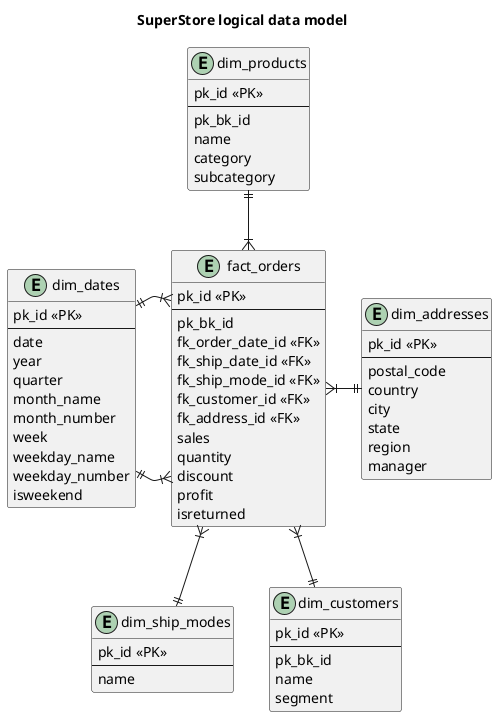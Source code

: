 @startuml
title:SuperStore logical data model

entity fact_orders {
    pk_id <<PK>>
    --
    pk_bk_id
    fk_order_date_id <<FK>>
    fk_ship_date_id <<FK>>
    fk_ship_mode_id <<FK>>
    fk_customer_id <<FK>>
    fk_address_id <<FK>>
    sales 
    quantity
    discount
    profit  
    isreturned  
}


entity dim_products {
    pk_id <<PK>>
    --
    pk_bk_id
    name
    category
    subcategory
}

entity dim_ship_modes {
    pk_id <<PK>>
    --
    name
}

entity dim_customers {
    pk_id <<PK>>
    --
    pk_bk_id
    name
    segment
}

entity dim_addresses {
    pk_id <<PK>>
    --
    postal_code
    country
    city
    state
    region
    manager
}

entity dim_dates {
    pk_id <<PK>>
    --
    date
    year
    quarter
    month_name
    month_number
    week
    weekday_name
    weekday_number
    isweekend
}

fact_orders}|--||dim_customers
fact_orders}|-right-||dim_addresses
fact_orders}|-up-||dim_products
fact_orders}|-left-||dim_dates
fact_orders}|-left-||dim_dates
fact_orders}|--||dim_ship_modes


@enduml